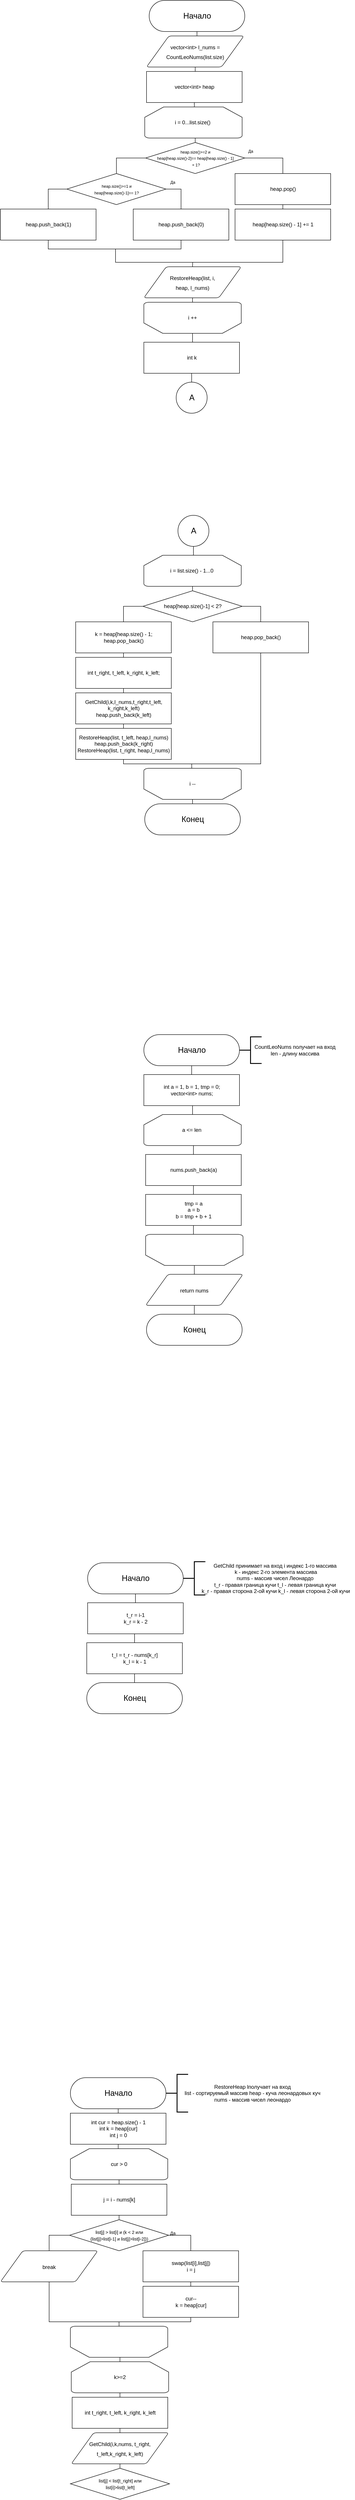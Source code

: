 <mxfile version="20.4.0" type="device"><diagram id="oYBtpHbrL1y1ZcDjKjEJ" name="Страница 1"><mxGraphModel dx="710" dy="563" grid="1" gridSize="10" guides="1" tooltips="1" connect="1" arrows="1" fold="1" page="1" pageScale="1" pageWidth="827" pageHeight="1169" math="0" shadow="0"><root><mxCell id="0"/><mxCell id="1" parent="0"/><mxCell id="QOYKu0kI8YUC4f3JnNNS-1" value="&lt;font style=&quot;font-size: 18px;&quot;&gt;Начало&lt;/font&gt;" style="html=1;dashed=0;whitespace=wrap;shape=mxgraph.dfd.start" vertex="1" parent="1"><mxGeometry x="356" y="30" width="216" height="70" as="geometry"/></mxCell><mxCell id="QOYKu0kI8YUC4f3JnNNS-5" style="edgeStyle=orthogonalEdgeStyle;rounded=0;orthogonalLoop=1;jettySize=auto;html=1;exitX=0.5;exitY=0;exitDx=0;exitDy=0;entryX=0.5;entryY=0.5;entryDx=0;entryDy=35;entryPerimeter=0;fontSize=12;endArrow=none;endFill=0;" edge="1" parent="1" source="QOYKu0kI8YUC4f3JnNNS-4" target="QOYKu0kI8YUC4f3JnNNS-1"><mxGeometry relative="1" as="geometry"/></mxCell><mxCell id="QOYKu0kI8YUC4f3JnNNS-4" value="&lt;font style=&quot;font-size: 12px;&quot;&gt;vector&amp;lt;int&amp;gt; l_nums = CountLeoNums(list.size)&lt;/font&gt;" style="shape=parallelogram;html=1;strokeWidth=1;perimeter=parallelogramPerimeter;whiteSpace=wrap;rounded=1;arcSize=12;size=0.23;fontSize=18;" vertex="1" parent="1"><mxGeometry x="350" y="110" width="220" height="70" as="geometry"/></mxCell><mxCell id="QOYKu0kI8YUC4f3JnNNS-8" style="edgeStyle=orthogonalEdgeStyle;rounded=0;orthogonalLoop=1;jettySize=auto;html=1;exitX=0.5;exitY=0;exitDx=0;exitDy=0;entryX=0.5;entryY=1;entryDx=0;entryDy=0;fontSize=12;endArrow=none;endFill=0;" edge="1" parent="1" source="QOYKu0kI8YUC4f3JnNNS-6" target="QOYKu0kI8YUC4f3JnNNS-4"><mxGeometry relative="1" as="geometry"/></mxCell><mxCell id="QOYKu0kI8YUC4f3JnNNS-6" value="vector&amp;lt;int&amp;gt; heap" style="html=1;dashed=0;whitespace=wrap;strokeWidth=1;fontSize=12;" vertex="1" parent="1"><mxGeometry x="350" y="190" width="216" height="70" as="geometry"/></mxCell><mxCell id="QOYKu0kI8YUC4f3JnNNS-9" style="edgeStyle=orthogonalEdgeStyle;rounded=0;orthogonalLoop=1;jettySize=auto;html=1;exitX=0.5;exitY=0;exitDx=0;exitDy=0;exitPerimeter=0;entryX=0.5;entryY=1;entryDx=0;entryDy=0;fontSize=12;endArrow=none;endFill=0;" edge="1" parent="1" source="QOYKu0kI8YUC4f3JnNNS-7" target="QOYKu0kI8YUC4f3JnNNS-6"><mxGeometry relative="1" as="geometry"/></mxCell><mxCell id="QOYKu0kI8YUC4f3JnNNS-21" style="edgeStyle=orthogonalEdgeStyle;rounded=0;orthogonalLoop=1;jettySize=auto;html=1;exitX=0.5;exitY=1;exitDx=0;exitDy=0;exitPerimeter=0;entryX=0.5;entryY=0;entryDx=0;entryDy=0;fontSize=9;endArrow=none;endFill=0;" edge="1" parent="1" source="QOYKu0kI8YUC4f3JnNNS-7" target="QOYKu0kI8YUC4f3JnNNS-11"><mxGeometry relative="1" as="geometry"/></mxCell><mxCell id="QOYKu0kI8YUC4f3JnNNS-7" value="i = 0...list.size()&amp;nbsp;" style="strokeWidth=1;html=1;shape=mxgraph.flowchart.loop_limit;whiteSpace=wrap;fontSize=12;" vertex="1" parent="1"><mxGeometry x="346" y="270" width="220" height="70" as="geometry"/></mxCell><mxCell id="QOYKu0kI8YUC4f3JnNNS-31" style="edgeStyle=orthogonalEdgeStyle;rounded=0;orthogonalLoop=1;jettySize=auto;html=1;exitX=0.5;exitY=1;exitDx=0;exitDy=0;exitPerimeter=0;entryX=0.5;entryY=1;entryDx=0;entryDy=0;fontSize=9;endArrow=none;endFill=0;" edge="1" parent="1" source="QOYKu0kI8YUC4f3JnNNS-10" target="QOYKu0kI8YUC4f3JnNNS-29"><mxGeometry relative="1" as="geometry"/></mxCell><mxCell id="QOYKu0kI8YUC4f3JnNNS-10" value="i ++" style="strokeWidth=1;html=1;shape=mxgraph.flowchart.loop_limit;whiteSpace=wrap;fontSize=12;direction=west;" vertex="1" parent="1"><mxGeometry x="344" y="710" width="220" height="70" as="geometry"/></mxCell><mxCell id="QOYKu0kI8YUC4f3JnNNS-16" style="edgeStyle=orthogonalEdgeStyle;rounded=0;orthogonalLoop=1;jettySize=auto;html=1;exitX=1;exitY=0.5;exitDx=0;exitDy=0;entryX=0.5;entryY=0;entryDx=0;entryDy=0;fontSize=9;endArrow=none;endFill=0;" edge="1" parent="1" source="QOYKu0kI8YUC4f3JnNNS-11" target="QOYKu0kI8YUC4f3JnNNS-12"><mxGeometry relative="1" as="geometry"/></mxCell><mxCell id="QOYKu0kI8YUC4f3JnNNS-17" style="edgeStyle=orthogonalEdgeStyle;rounded=0;orthogonalLoop=1;jettySize=auto;html=1;exitX=0;exitY=0.5;exitDx=0;exitDy=0;entryX=0.5;entryY=0;entryDx=0;entryDy=0;fontSize=9;endArrow=none;endFill=0;" edge="1" parent="1" source="QOYKu0kI8YUC4f3JnNNS-11" target="QOYKu0kI8YUC4f3JnNNS-15"><mxGeometry relative="1" as="geometry"/></mxCell><mxCell id="QOYKu0kI8YUC4f3JnNNS-11" value="&lt;font style=&quot;font-size: 9px;&quot;&gt;heap.size()&amp;gt;=2 и &lt;br&gt;heap[heap.size()-2]== heap[heap.size() - 1]&lt;br&gt;&amp;nbsp;+ 1?&lt;/font&gt;" style="shape=rhombus;html=1;dashed=0;whitespace=wrap;perimeter=rhombusPerimeter;strokeWidth=1;fontSize=12;" vertex="1" parent="1"><mxGeometry x="348" y="350" width="224" height="70" as="geometry"/></mxCell><mxCell id="QOYKu0kI8YUC4f3JnNNS-12" value="heap.pop()" style="html=1;dashed=0;whitespace=wrap;strokeWidth=1;fontSize=12;" vertex="1" parent="1"><mxGeometry x="550" y="420" width="216" height="70" as="geometry"/></mxCell><mxCell id="QOYKu0kI8YUC4f3JnNNS-25" style="edgeStyle=orthogonalEdgeStyle;rounded=0;orthogonalLoop=1;jettySize=auto;html=1;exitX=0.5;exitY=0;exitDx=0;exitDy=0;entryX=0.5;entryY=1;entryDx=0;entryDy=0;fontSize=9;endArrow=none;endFill=0;" edge="1" parent="1" source="QOYKu0kI8YUC4f3JnNNS-13" target="QOYKu0kI8YUC4f3JnNNS-12"><mxGeometry relative="1" as="geometry"/></mxCell><mxCell id="QOYKu0kI8YUC4f3JnNNS-26" style="edgeStyle=orthogonalEdgeStyle;rounded=0;orthogonalLoop=1;jettySize=auto;html=1;exitX=0.5;exitY=1;exitDx=0;exitDy=0;fontSize=9;endArrow=none;endFill=0;" edge="1" parent="1" source="QOYKu0kI8YUC4f3JnNNS-13"><mxGeometry relative="1" as="geometry"><mxPoint x="280" y="590" as="targetPoint"/><Array as="points"><mxPoint x="658" y="620"/><mxPoint x="280" y="620"/></Array></mxGeometry></mxCell><mxCell id="QOYKu0kI8YUC4f3JnNNS-13" value="heap[heap.size() - 1] += 1" style="html=1;dashed=0;whitespace=wrap;strokeWidth=1;fontSize=12;" vertex="1" parent="1"><mxGeometry x="550" y="500" width="216" height="70" as="geometry"/></mxCell><mxCell id="QOYKu0kI8YUC4f3JnNNS-14" value="heap.push_back(0)" style="html=1;dashed=0;whitespace=wrap;strokeWidth=1;fontSize=12;" vertex="1" parent="1"><mxGeometry x="320" y="500" width="216" height="70" as="geometry"/></mxCell><mxCell id="QOYKu0kI8YUC4f3JnNNS-18" style="edgeStyle=orthogonalEdgeStyle;rounded=0;orthogonalLoop=1;jettySize=auto;html=1;exitX=1;exitY=0.5;exitDx=0;exitDy=0;entryX=0.5;entryY=0;entryDx=0;entryDy=0;fontSize=9;endArrow=none;endFill=0;" edge="1" parent="1" source="QOYKu0kI8YUC4f3JnNNS-15" target="QOYKu0kI8YUC4f3JnNNS-14"><mxGeometry relative="1" as="geometry"/></mxCell><mxCell id="QOYKu0kI8YUC4f3JnNNS-20" style="edgeStyle=orthogonalEdgeStyle;rounded=0;orthogonalLoop=1;jettySize=auto;html=1;exitX=0;exitY=0.5;exitDx=0;exitDy=0;entryX=0.5;entryY=0;entryDx=0;entryDy=0;fontSize=9;endArrow=none;endFill=0;" edge="1" parent="1" source="QOYKu0kI8YUC4f3JnNNS-15" target="QOYKu0kI8YUC4f3JnNNS-19"><mxGeometry relative="1" as="geometry"/></mxCell><mxCell id="QOYKu0kI8YUC4f3JnNNS-15" value="&lt;font style=&quot;font-size: 9px;&quot;&gt;heap.size()&amp;gt;=1 и &lt;br&gt;heap[heap.size()-1]== 1?&lt;/font&gt;" style="shape=rhombus;html=1;dashed=0;whitespace=wrap;perimeter=rhombusPerimeter;strokeWidth=1;fontSize=12;" vertex="1" parent="1"><mxGeometry x="170" y="420" width="224" height="70" as="geometry"/></mxCell><mxCell id="QOYKu0kI8YUC4f3JnNNS-24" style="edgeStyle=orthogonalEdgeStyle;rounded=0;orthogonalLoop=1;jettySize=auto;html=1;exitX=0.5;exitY=1;exitDx=0;exitDy=0;entryX=0.5;entryY=1;entryDx=0;entryDy=0;fontSize=9;endArrow=none;endFill=0;" edge="1" parent="1" source="QOYKu0kI8YUC4f3JnNNS-19" target="QOYKu0kI8YUC4f3JnNNS-14"><mxGeometry relative="1" as="geometry"/></mxCell><mxCell id="QOYKu0kI8YUC4f3JnNNS-19" value="heap.push_back(1)" style="html=1;dashed=0;whitespace=wrap;strokeWidth=1;fontSize=12;" vertex="1" parent="1"><mxGeometry x="20" y="500" width="216" height="70" as="geometry"/></mxCell><mxCell id="QOYKu0kI8YUC4f3JnNNS-22" value="Да" style="text;html=1;align=center;verticalAlign=middle;resizable=0;points=[];autosize=1;strokeColor=none;fillColor=none;fontSize=9;" vertex="1" parent="1"><mxGeometry x="570" y="360" width="30" height="20" as="geometry"/></mxCell><mxCell id="QOYKu0kI8YUC4f3JnNNS-23" value="Да" style="text;html=1;align=center;verticalAlign=middle;resizable=0;points=[];autosize=1;strokeColor=none;fillColor=none;fontSize=9;" vertex="1" parent="1"><mxGeometry x="394" y="430" width="30" height="20" as="geometry"/></mxCell><mxCell id="QOYKu0kI8YUC4f3JnNNS-30" style="edgeStyle=orthogonalEdgeStyle;rounded=0;orthogonalLoop=1;jettySize=auto;html=1;exitX=0.5;exitY=0;exitDx=0;exitDy=0;fontSize=9;endArrow=none;endFill=0;" edge="1" parent="1" source="QOYKu0kI8YUC4f3JnNNS-29"><mxGeometry relative="1" as="geometry"><mxPoint x="454.333" y="620" as="targetPoint"/></mxGeometry></mxCell><mxCell id="QOYKu0kI8YUC4f3JnNNS-29" value="&lt;span style=&quot;font-size: 12px;&quot;&gt;RestoreHeap(list, i, &lt;br&gt;heap, l_nums)&lt;/span&gt;" style="shape=parallelogram;html=1;strokeWidth=1;perimeter=parallelogramPerimeter;whiteSpace=wrap;rounded=1;arcSize=12;size=0.23;fontSize=18;" vertex="1" parent="1"><mxGeometry x="344" y="630" width="220" height="70" as="geometry"/></mxCell><mxCell id="QOYKu0kI8YUC4f3JnNNS-33" style="edgeStyle=orthogonalEdgeStyle;rounded=0;orthogonalLoop=1;jettySize=auto;html=1;exitX=0.5;exitY=0;exitDx=0;exitDy=0;entryX=0.5;entryY=0;entryDx=0;entryDy=0;entryPerimeter=0;fontSize=9;endArrow=none;endFill=0;" edge="1" parent="1" source="QOYKu0kI8YUC4f3JnNNS-32" target="QOYKu0kI8YUC4f3JnNNS-10"><mxGeometry relative="1" as="geometry"/></mxCell><mxCell id="QOYKu0kI8YUC4f3JnNNS-32" value="int k" style="html=1;dashed=0;whitespace=wrap;strokeWidth=1;fontSize=12;" vertex="1" parent="1"><mxGeometry x="344" y="800" width="216" height="70" as="geometry"/></mxCell><mxCell id="QOYKu0kI8YUC4f3JnNNS-35" style="edgeStyle=orthogonalEdgeStyle;rounded=0;orthogonalLoop=1;jettySize=auto;html=1;exitX=0.5;exitY=0;exitDx=0;exitDy=0;entryX=0.5;entryY=1;entryDx=0;entryDy=0;fontSize=18;endArrow=none;endFill=0;" edge="1" parent="1" source="QOYKu0kI8YUC4f3JnNNS-34" target="QOYKu0kI8YUC4f3JnNNS-32"><mxGeometry relative="1" as="geometry"/></mxCell><mxCell id="QOYKu0kI8YUC4f3JnNNS-34" value="&lt;font style=&quot;font-size: 18px;&quot;&gt;A&lt;/font&gt;" style="shape=ellipse;html=1;dashed=0;whitespace=wrap;aspect=fixed;perimeter=ellipsePerimeter;strokeWidth=1;fontSize=9;" vertex="1" parent="1"><mxGeometry x="417" y="890" width="70" height="70" as="geometry"/></mxCell><mxCell id="QOYKu0kI8YUC4f3JnNNS-36" value="&lt;font style=&quot;font-size: 18px;&quot;&gt;A&lt;/font&gt;" style="shape=ellipse;html=1;dashed=0;whitespace=wrap;aspect=fixed;perimeter=ellipsePerimeter;strokeWidth=1;fontSize=9;" vertex="1" parent="1"><mxGeometry x="421" y="1190" width="70" height="70" as="geometry"/></mxCell><mxCell id="QOYKu0kI8YUC4f3JnNNS-40" style="edgeStyle=orthogonalEdgeStyle;rounded=0;orthogonalLoop=1;jettySize=auto;html=1;exitX=0.5;exitY=0;exitDx=0;exitDy=0;exitPerimeter=0;entryX=0.5;entryY=1;entryDx=0;entryDy=0;fontSize=12;endArrow=none;endFill=0;" edge="1" parent="1" source="QOYKu0kI8YUC4f3JnNNS-37" target="QOYKu0kI8YUC4f3JnNNS-36"><mxGeometry relative="1" as="geometry"/></mxCell><mxCell id="QOYKu0kI8YUC4f3JnNNS-37" value="i = list.size() - 1...0&amp;nbsp;" style="strokeWidth=1;html=1;shape=mxgraph.flowchart.loop_limit;whiteSpace=wrap;fontSize=12;" vertex="1" parent="1"><mxGeometry x="344" y="1280" width="220" height="70" as="geometry"/></mxCell><mxCell id="QOYKu0kI8YUC4f3JnNNS-53" style="edgeStyle=orthogonalEdgeStyle;rounded=0;orthogonalLoop=1;jettySize=auto;html=1;exitX=0.5;exitY=1;exitDx=0;exitDy=0;exitPerimeter=0;fontSize=12;endArrow=none;endFill=0;" edge="1" parent="1" source="QOYKu0kI8YUC4f3JnNNS-38"><mxGeometry relative="1" as="geometry"><mxPoint x="452.2" y="1750" as="targetPoint"/></mxGeometry></mxCell><mxCell id="QOYKu0kI8YUC4f3JnNNS-38" value="i --" style="strokeWidth=1;html=1;shape=mxgraph.flowchart.loop_limit;whiteSpace=wrap;fontSize=12;direction=west;" vertex="1" parent="1"><mxGeometry x="344" y="1760" width="220" height="70" as="geometry"/></mxCell><mxCell id="QOYKu0kI8YUC4f3JnNNS-41" style="edgeStyle=orthogonalEdgeStyle;rounded=0;orthogonalLoop=1;jettySize=auto;html=1;exitX=0.5;exitY=0;exitDx=0;exitDy=0;entryX=0.5;entryY=1;entryDx=0;entryDy=0;entryPerimeter=0;fontSize=12;endArrow=none;endFill=0;" edge="1" parent="1" source="QOYKu0kI8YUC4f3JnNNS-39" target="QOYKu0kI8YUC4f3JnNNS-37"><mxGeometry relative="1" as="geometry"/></mxCell><mxCell id="QOYKu0kI8YUC4f3JnNNS-43" style="edgeStyle=orthogonalEdgeStyle;rounded=0;orthogonalLoop=1;jettySize=auto;html=1;exitX=1;exitY=0.5;exitDx=0;exitDy=0;entryX=0.5;entryY=0;entryDx=0;entryDy=0;fontSize=12;endArrow=none;endFill=0;" edge="1" parent="1" source="QOYKu0kI8YUC4f3JnNNS-39" target="QOYKu0kI8YUC4f3JnNNS-42"><mxGeometry relative="1" as="geometry"/></mxCell><mxCell id="QOYKu0kI8YUC4f3JnNNS-48" style="edgeStyle=orthogonalEdgeStyle;rounded=0;orthogonalLoop=1;jettySize=auto;html=1;exitX=0;exitY=0.5;exitDx=0;exitDy=0;entryX=0.5;entryY=0;entryDx=0;entryDy=0;fontSize=12;endArrow=none;endFill=0;" edge="1" parent="1" source="QOYKu0kI8YUC4f3JnNNS-39" target="QOYKu0kI8YUC4f3JnNNS-44"><mxGeometry relative="1" as="geometry"/></mxCell><mxCell id="QOYKu0kI8YUC4f3JnNNS-39" value="&lt;font style=&quot;font-size: 12px;&quot;&gt;heap[heap.size()-1] &amp;lt; 2?&lt;/font&gt;" style="shape=rhombus;html=1;dashed=0;whitespace=wrap;perimeter=rhombusPerimeter;strokeWidth=1;fontSize=12;" vertex="1" parent="1"><mxGeometry x="342" y="1360" width="224" height="70" as="geometry"/></mxCell><mxCell id="QOYKu0kI8YUC4f3JnNNS-52" style="edgeStyle=orthogonalEdgeStyle;rounded=0;orthogonalLoop=1;jettySize=auto;html=1;exitX=0.5;exitY=1;exitDx=0;exitDy=0;entryX=0.5;entryY=1;entryDx=0;entryDy=0;fontSize=12;endArrow=none;endFill=0;" edge="1" parent="1" source="QOYKu0kI8YUC4f3JnNNS-42" target="QOYKu0kI8YUC4f3JnNNS-47"><mxGeometry relative="1" as="geometry"><Array as="points"><mxPoint x="608" y="1750"/><mxPoint x="298" y="1750"/></Array></mxGeometry></mxCell><mxCell id="QOYKu0kI8YUC4f3JnNNS-42" value="heap.pop_back()" style="html=1;dashed=0;whitespace=wrap;strokeWidth=1;fontSize=12;" vertex="1" parent="1"><mxGeometry x="500" y="1430" width="216" height="70" as="geometry"/></mxCell><mxCell id="QOYKu0kI8YUC4f3JnNNS-49" style="edgeStyle=orthogonalEdgeStyle;rounded=0;orthogonalLoop=1;jettySize=auto;html=1;exitX=0.5;exitY=1;exitDx=0;exitDy=0;entryX=0.5;entryY=0;entryDx=0;entryDy=0;fontSize=12;endArrow=none;endFill=0;" edge="1" parent="1" source="QOYKu0kI8YUC4f3JnNNS-44" target="QOYKu0kI8YUC4f3JnNNS-45"><mxGeometry relative="1" as="geometry"/></mxCell><mxCell id="QOYKu0kI8YUC4f3JnNNS-44" value="k = heap[heap.size() - 1;&lt;br&gt;heap.pop_back()" style="html=1;dashed=0;whitespace=wrap;strokeWidth=1;fontSize=12;" vertex="1" parent="1"><mxGeometry x="190" y="1430" width="216" height="70" as="geometry"/></mxCell><mxCell id="QOYKu0kI8YUC4f3JnNNS-50" style="edgeStyle=orthogonalEdgeStyle;rounded=0;orthogonalLoop=1;jettySize=auto;html=1;exitX=0.5;exitY=1;exitDx=0;exitDy=0;entryX=0.5;entryY=0;entryDx=0;entryDy=0;fontSize=12;endArrow=none;endFill=0;" edge="1" parent="1" source="QOYKu0kI8YUC4f3JnNNS-45" target="QOYKu0kI8YUC4f3JnNNS-46"><mxGeometry relative="1" as="geometry"/></mxCell><mxCell id="QOYKu0kI8YUC4f3JnNNS-45" value="int t_right, t_left, k_right, k_left;" style="html=1;dashed=0;whitespace=wrap;strokeWidth=1;fontSize=12;" vertex="1" parent="1"><mxGeometry x="190" y="1510" width="216" height="70" as="geometry"/></mxCell><mxCell id="QOYKu0kI8YUC4f3JnNNS-51" style="edgeStyle=orthogonalEdgeStyle;rounded=0;orthogonalLoop=1;jettySize=auto;html=1;exitX=0.5;exitY=1;exitDx=0;exitDy=0;entryX=0.5;entryY=0;entryDx=0;entryDy=0;fontSize=12;endArrow=none;endFill=0;" edge="1" parent="1" source="QOYKu0kI8YUC4f3JnNNS-46" target="QOYKu0kI8YUC4f3JnNNS-47"><mxGeometry relative="1" as="geometry"/></mxCell><mxCell id="QOYKu0kI8YUC4f3JnNNS-46" value="GetChild(i,k,l_nums,t_right,t_left,&lt;br&gt;k_right,k_left)&lt;br&gt;heap.push_back(k_left)" style="html=1;dashed=0;whitespace=wrap;strokeWidth=1;fontSize=12;" vertex="1" parent="1"><mxGeometry x="190" y="1590" width="216" height="70" as="geometry"/></mxCell><mxCell id="QOYKu0kI8YUC4f3JnNNS-47" value="RestoreHeap(list, t_left, heap,l_nums)&lt;br&gt;heap.push_back(k_right)&lt;br&gt;RestoreHeap(list, t_right, heap,l_nums)" style="html=1;dashed=0;whitespace=wrap;strokeWidth=1;fontSize=12;" vertex="1" parent="1"><mxGeometry x="190" y="1670" width="216" height="70" as="geometry"/></mxCell><mxCell id="QOYKu0kI8YUC4f3JnNNS-55" style="edgeStyle=orthogonalEdgeStyle;rounded=0;orthogonalLoop=1;jettySize=auto;html=1;exitX=0.5;exitY=0.5;exitDx=0;exitDy=-35;exitPerimeter=0;entryX=0.5;entryY=0;entryDx=0;entryDy=0;entryPerimeter=0;fontSize=12;endArrow=none;endFill=0;" edge="1" parent="1" source="QOYKu0kI8YUC4f3JnNNS-54" target="QOYKu0kI8YUC4f3JnNNS-38"><mxGeometry relative="1" as="geometry"/></mxCell><mxCell id="QOYKu0kI8YUC4f3JnNNS-54" value="&lt;span style=&quot;font-size: 18px;&quot;&gt;Конец&lt;/span&gt;" style="html=1;dashed=0;whitespace=wrap;shape=mxgraph.dfd.start" vertex="1" parent="1"><mxGeometry x="346" y="1840" width="216" height="70" as="geometry"/></mxCell><mxCell id="QOYKu0kI8YUC4f3JnNNS-56" value="&lt;span style=&quot;font-size: 18px;&quot;&gt;Начало&lt;/span&gt;" style="html=1;dashed=0;whitespace=wrap;shape=mxgraph.dfd.start" vertex="1" parent="1"><mxGeometry x="344" y="2360" width="216" height="70" as="geometry"/></mxCell><mxCell id="QOYKu0kI8YUC4f3JnNNS-62" style="edgeStyle=orthogonalEdgeStyle;rounded=0;orthogonalLoop=1;jettySize=auto;html=1;exitX=0.5;exitY=0;exitDx=0;exitDy=0;entryX=0.5;entryY=0.5;entryDx=0;entryDy=35;entryPerimeter=0;fontSize=12;endArrow=none;endFill=0;" edge="1" parent="1" source="QOYKu0kI8YUC4f3JnNNS-57" target="QOYKu0kI8YUC4f3JnNNS-56"><mxGeometry relative="1" as="geometry"/></mxCell><mxCell id="QOYKu0kI8YUC4f3JnNNS-63" style="edgeStyle=orthogonalEdgeStyle;rounded=0;orthogonalLoop=1;jettySize=auto;html=1;exitX=0.5;exitY=1;exitDx=0;exitDy=0;entryX=0.5;entryY=0;entryDx=0;entryDy=0;entryPerimeter=0;fontSize=12;endArrow=none;endFill=0;" edge="1" parent="1" source="QOYKu0kI8YUC4f3JnNNS-57" target="QOYKu0kI8YUC4f3JnNNS-58"><mxGeometry relative="1" as="geometry"/></mxCell><mxCell id="QOYKu0kI8YUC4f3JnNNS-57" value="int a = 1, b = 1, tmp = 0;&lt;br&gt;vector&amp;lt;int&amp;gt; nums;" style="html=1;dashed=0;whitespace=wrap;strokeWidth=1;fontSize=12;" vertex="1" parent="1"><mxGeometry x="344" y="2450" width="216" height="70" as="geometry"/></mxCell><mxCell id="QOYKu0kI8YUC4f3JnNNS-64" style="edgeStyle=orthogonalEdgeStyle;rounded=0;orthogonalLoop=1;jettySize=auto;html=1;exitX=0.5;exitY=1;exitDx=0;exitDy=0;exitPerimeter=0;entryX=0.5;entryY=0;entryDx=0;entryDy=0;fontSize=12;endArrow=none;endFill=0;" edge="1" parent="1" source="QOYKu0kI8YUC4f3JnNNS-58" target="QOYKu0kI8YUC4f3JnNNS-60"><mxGeometry relative="1" as="geometry"/></mxCell><mxCell id="QOYKu0kI8YUC4f3JnNNS-58" value="a &amp;lt;= len&amp;nbsp;" style="strokeWidth=1;html=1;shape=mxgraph.flowchart.loop_limit;whiteSpace=wrap;fontSize=12;" vertex="1" parent="1"><mxGeometry x="344" y="2540" width="220" height="70" as="geometry"/></mxCell><mxCell id="QOYKu0kI8YUC4f3JnNNS-66" style="edgeStyle=orthogonalEdgeStyle;rounded=0;orthogonalLoop=1;jettySize=auto;html=1;exitX=0.5;exitY=1;exitDx=0;exitDy=0;exitPerimeter=0;entryX=0.5;entryY=1;entryDx=0;entryDy=0;fontSize=12;endArrow=none;endFill=0;" edge="1" parent="1" source="QOYKu0kI8YUC4f3JnNNS-59" target="QOYKu0kI8YUC4f3JnNNS-61"><mxGeometry relative="1" as="geometry"/></mxCell><mxCell id="QOYKu0kI8YUC4f3JnNNS-59" value="" style="strokeWidth=1;html=1;shape=mxgraph.flowchart.loop_limit;whiteSpace=wrap;fontSize=12;direction=west;" vertex="1" parent="1"><mxGeometry x="348" y="2810" width="220" height="70" as="geometry"/></mxCell><mxCell id="QOYKu0kI8YUC4f3JnNNS-65" style="edgeStyle=orthogonalEdgeStyle;rounded=0;orthogonalLoop=1;jettySize=auto;html=1;exitX=0.5;exitY=1;exitDx=0;exitDy=0;entryX=0.5;entryY=0;entryDx=0;entryDy=0;fontSize=12;endArrow=none;endFill=0;" edge="1" parent="1" source="QOYKu0kI8YUC4f3JnNNS-60" target="QOYKu0kI8YUC4f3JnNNS-61"><mxGeometry relative="1" as="geometry"/></mxCell><mxCell id="QOYKu0kI8YUC4f3JnNNS-60" value="nums.push_back(a)&lt;br&gt;" style="html=1;dashed=0;whitespace=wrap;strokeWidth=1;fontSize=12;" vertex="1" parent="1"><mxGeometry x="348" y="2630" width="216" height="70" as="geometry"/></mxCell><mxCell id="QOYKu0kI8YUC4f3JnNNS-61" value="tmp = a&lt;br&gt;a = b&lt;br&gt;b = tmp + b + 1" style="html=1;dashed=0;whitespace=wrap;strokeWidth=1;fontSize=12;" vertex="1" parent="1"><mxGeometry x="348" y="2720" width="216" height="70" as="geometry"/></mxCell><mxCell id="QOYKu0kI8YUC4f3JnNNS-69" style="edgeStyle=orthogonalEdgeStyle;rounded=0;orthogonalLoop=1;jettySize=auto;html=1;exitX=0.5;exitY=0;exitDx=0;exitDy=0;entryX=0.5;entryY=0;entryDx=0;entryDy=0;entryPerimeter=0;fontSize=12;endArrow=none;endFill=0;" edge="1" parent="1" source="QOYKu0kI8YUC4f3JnNNS-67" target="QOYKu0kI8YUC4f3JnNNS-59"><mxGeometry relative="1" as="geometry"/></mxCell><mxCell id="QOYKu0kI8YUC4f3JnNNS-70" style="edgeStyle=orthogonalEdgeStyle;rounded=0;orthogonalLoop=1;jettySize=auto;html=1;exitX=0.5;exitY=1;exitDx=0;exitDy=0;entryX=0.5;entryY=0.5;entryDx=0;entryDy=-35;entryPerimeter=0;fontSize=12;endArrow=none;endFill=0;" edge="1" parent="1" source="QOYKu0kI8YUC4f3JnNNS-67" target="QOYKu0kI8YUC4f3JnNNS-68"><mxGeometry relative="1" as="geometry"/></mxCell><mxCell id="QOYKu0kI8YUC4f3JnNNS-67" value="&lt;span style=&quot;font-size: 12px;&quot;&gt;return nums&lt;/span&gt;" style="shape=parallelogram;html=1;strokeWidth=1;perimeter=parallelogramPerimeter;whiteSpace=wrap;rounded=1;arcSize=12;size=0.23;fontSize=18;" vertex="1" parent="1"><mxGeometry x="348" y="2900" width="220" height="70" as="geometry"/></mxCell><mxCell id="QOYKu0kI8YUC4f3JnNNS-68" value="&lt;span style=&quot;font-size: 18px;&quot;&gt;Конец&lt;/span&gt;" style="html=1;dashed=0;whitespace=wrap;shape=mxgraph.dfd.start" vertex="1" parent="1"><mxGeometry x="350" y="2990" width="216" height="70" as="geometry"/></mxCell><mxCell id="QOYKu0kI8YUC4f3JnNNS-79" style="edgeStyle=orthogonalEdgeStyle;rounded=0;orthogonalLoop=1;jettySize=auto;html=1;exitX=0.5;exitY=0.5;exitDx=0;exitDy=35;exitPerimeter=0;entryX=0.5;entryY=0;entryDx=0;entryDy=0;fontSize=12;endArrow=none;endFill=0;" edge="1" parent="1" source="QOYKu0kI8YUC4f3JnNNS-71" target="QOYKu0kI8YUC4f3JnNNS-72"><mxGeometry relative="1" as="geometry"/></mxCell><mxCell id="QOYKu0kI8YUC4f3JnNNS-71" value="&lt;span style=&quot;font-size: 18px;&quot;&gt;Начало&lt;/span&gt;" style="html=1;dashed=0;whitespace=wrap;shape=mxgraph.dfd.start" vertex="1" parent="1"><mxGeometry x="217" y="3550" width="216" height="70" as="geometry"/></mxCell><mxCell id="QOYKu0kI8YUC4f3JnNNS-80" style="edgeStyle=orthogonalEdgeStyle;rounded=0;orthogonalLoop=1;jettySize=auto;html=1;exitX=0.5;exitY=1;exitDx=0;exitDy=0;entryX=0.5;entryY=0;entryDx=0;entryDy=0;fontSize=12;endArrow=none;endFill=0;" edge="1" parent="1" source="QOYKu0kI8YUC4f3JnNNS-72" target="QOYKu0kI8YUC4f3JnNNS-73"><mxGeometry relative="1" as="geometry"/></mxCell><mxCell id="QOYKu0kI8YUC4f3JnNNS-72" value="t_r = i-1&lt;br&gt;k_r = k - 2" style="html=1;dashed=0;whitespace=wrap;strokeWidth=1;fontSize=12;" vertex="1" parent="1"><mxGeometry x="217" y="3640" width="216" height="70" as="geometry"/></mxCell><mxCell id="QOYKu0kI8YUC4f3JnNNS-81" style="edgeStyle=orthogonalEdgeStyle;rounded=0;orthogonalLoop=1;jettySize=auto;html=1;exitX=0.5;exitY=1;exitDx=0;exitDy=0;entryX=0.5;entryY=0.5;entryDx=0;entryDy=-35;entryPerimeter=0;fontSize=12;endArrow=none;endFill=0;" edge="1" parent="1" source="QOYKu0kI8YUC4f3JnNNS-73" target="QOYKu0kI8YUC4f3JnNNS-74"><mxGeometry relative="1" as="geometry"/></mxCell><mxCell id="QOYKu0kI8YUC4f3JnNNS-73" value="t_l = t_r - nums[k_r]&lt;br&gt;k_l = k - 1" style="html=1;dashed=0;whitespace=wrap;strokeWidth=1;fontSize=12;" vertex="1" parent="1"><mxGeometry x="215" y="3730" width="216" height="70" as="geometry"/></mxCell><mxCell id="QOYKu0kI8YUC4f3JnNNS-74" value="&lt;span style=&quot;font-size: 18px;&quot;&gt;Конец&lt;/span&gt;" style="html=1;dashed=0;whitespace=wrap;shape=mxgraph.dfd.start" vertex="1" parent="1"><mxGeometry x="215" y="3820" width="216" height="70" as="geometry"/></mxCell><mxCell id="QOYKu0kI8YUC4f3JnNNS-75" value="" style="strokeWidth=2;html=1;shape=mxgraph.flowchart.annotation_2;align=left;labelPosition=right;pointerEvents=1;fontSize=12;" vertex="1" parent="1"><mxGeometry x="560" y="2365" width="50" height="60" as="geometry"/></mxCell><mxCell id="QOYKu0kI8YUC4f3JnNNS-76" value="CountLeoNums получает на вход&lt;br&gt;len - длину массива" style="text;html=1;align=center;verticalAlign=middle;resizable=0;points=[];autosize=1;strokeColor=none;fillColor=none;fontSize=12;" vertex="1" parent="1"><mxGeometry x="580" y="2375" width="210" height="40" as="geometry"/></mxCell><mxCell id="QOYKu0kI8YUC4f3JnNNS-77" value="" style="strokeWidth=2;html=1;shape=mxgraph.flowchart.annotation_2;align=left;labelPosition=right;pointerEvents=1;fontSize=12;" vertex="1" parent="1"><mxGeometry x="433" y="3547.5" width="50" height="75" as="geometry"/></mxCell><mxCell id="QOYKu0kI8YUC4f3JnNNS-78" value="GetChild принимает на вход i индекс 1-го массива&lt;br&gt;&amp;nbsp;k - индекс 2-го элемента&amp;nbsp;массива &lt;br&gt;nums - массив чисел Леонардо&lt;br&gt;t_r - правая граница кучи t_l - левая граница кучи&lt;br&gt;&amp;nbsp;k_r - правая сторона 2-ой кучи k_l - левая сторона 2-ой кучи" style="text;html=1;align=center;verticalAlign=middle;resizable=0;points=[];autosize=1;strokeColor=none;fillColor=none;fontSize=12;" vertex="1" parent="1"><mxGeometry x="460" y="3540" width="360" height="90" as="geometry"/></mxCell><mxCell id="QOYKu0kI8YUC4f3JnNNS-94" style="edgeStyle=orthogonalEdgeStyle;rounded=0;orthogonalLoop=1;jettySize=auto;html=1;exitX=0.5;exitY=0.5;exitDx=0;exitDy=35;exitPerimeter=0;entryX=0.5;entryY=0;entryDx=0;entryDy=0;fontSize=10;endArrow=none;endFill=0;" edge="1" parent="1" source="QOYKu0kI8YUC4f3JnNNS-82" target="QOYKu0kI8YUC4f3JnNNS-85"><mxGeometry relative="1" as="geometry"/></mxCell><mxCell id="QOYKu0kI8YUC4f3JnNNS-82" value="&lt;span style=&quot;font-size: 18px;&quot;&gt;Начало&lt;/span&gt;" style="html=1;dashed=0;whitespace=wrap;shape=mxgraph.dfd.start" vertex="1" parent="1"><mxGeometry x="178" y="4710" width="216" height="70" as="geometry"/></mxCell><mxCell id="QOYKu0kI8YUC4f3JnNNS-83" value="" style="strokeWidth=2;html=1;shape=mxgraph.flowchart.annotation_2;align=left;labelPosition=right;pointerEvents=1;fontSize=12;" vertex="1" parent="1"><mxGeometry x="394" y="4702.5" width="50" height="85" as="geometry"/></mxCell><mxCell id="QOYKu0kI8YUC4f3JnNNS-84" value="RestoreHeap lполучает на вход &lt;br&gt;list - сортируемый массив heap - куча леонардовых куч &lt;br&gt;nums - массив чисел леонардо" style="text;html=1;align=center;verticalAlign=middle;resizable=0;points=[];autosize=1;strokeColor=none;fillColor=none;fontSize=12;" vertex="1" parent="1"><mxGeometry x="424" y="4715" width="330" height="60" as="geometry"/></mxCell><mxCell id="QOYKu0kI8YUC4f3JnNNS-85" value="int cur = heap.size() - 1&lt;br&gt;int k = heap[cur]&lt;br&gt;int j = 0" style="html=1;dashed=0;whitespace=wrap;strokeWidth=1;fontSize=12;" vertex="1" parent="1"><mxGeometry x="178" y="4790" width="216" height="70" as="geometry"/></mxCell><mxCell id="QOYKu0kI8YUC4f3JnNNS-95" style="edgeStyle=orthogonalEdgeStyle;rounded=0;orthogonalLoop=1;jettySize=auto;html=1;exitX=0.5;exitY=0;exitDx=0;exitDy=0;exitPerimeter=0;entryX=0.5;entryY=1;entryDx=0;entryDy=0;fontSize=10;endArrow=none;endFill=0;" edge="1" parent="1" source="QOYKu0kI8YUC4f3JnNNS-86" target="QOYKu0kI8YUC4f3JnNNS-85"><mxGeometry relative="1" as="geometry"/></mxCell><mxCell id="QOYKu0kI8YUC4f3JnNNS-96" style="edgeStyle=orthogonalEdgeStyle;rounded=0;orthogonalLoop=1;jettySize=auto;html=1;exitX=0.5;exitY=1;exitDx=0;exitDy=0;exitPerimeter=0;entryX=0.5;entryY=0;entryDx=0;entryDy=0;fontSize=10;endArrow=none;endFill=0;" edge="1" parent="1" source="QOYKu0kI8YUC4f3JnNNS-86" target="QOYKu0kI8YUC4f3JnNNS-88"><mxGeometry relative="1" as="geometry"/></mxCell><mxCell id="QOYKu0kI8YUC4f3JnNNS-86" value="cur &amp;gt; 0" style="strokeWidth=1;html=1;shape=mxgraph.flowchart.loop_limit;whiteSpace=wrap;fontSize=12;" vertex="1" parent="1"><mxGeometry x="178" y="4870" width="220" height="70" as="geometry"/></mxCell><mxCell id="QOYKu0kI8YUC4f3JnNNS-102" style="edgeStyle=orthogonalEdgeStyle;rounded=0;orthogonalLoop=1;jettySize=auto;html=1;exitX=0.5;exitY=1;exitDx=0;exitDy=0;exitPerimeter=0;fontSize=10;endArrow=none;endFill=0;" edge="1" parent="1" source="QOYKu0kI8YUC4f3JnNNS-87"><mxGeometry relative="1" as="geometry"><mxPoint x="287.889" y="5260" as="targetPoint"/></mxGeometry></mxCell><mxCell id="QOYKu0kI8YUC4f3JnNNS-108" style="edgeStyle=orthogonalEdgeStyle;rounded=0;orthogonalLoop=1;jettySize=auto;html=1;exitX=0.5;exitY=0;exitDx=0;exitDy=0;exitPerimeter=0;entryX=0.5;entryY=0;entryDx=0;entryDy=0;entryPerimeter=0;fontSize=10;endArrow=none;endFill=0;" edge="1" parent="1" source="QOYKu0kI8YUC4f3JnNNS-87" target="QOYKu0kI8YUC4f3JnNNS-104"><mxGeometry relative="1" as="geometry"/></mxCell><mxCell id="QOYKu0kI8YUC4f3JnNNS-87" value="" style="strokeWidth=1;html=1;shape=mxgraph.flowchart.loop_limit;whiteSpace=wrap;fontSize=12;direction=west;" vertex="1" parent="1"><mxGeometry x="178" y="5270" width="220" height="70" as="geometry"/></mxCell><mxCell id="QOYKu0kI8YUC4f3JnNNS-97" style="edgeStyle=orthogonalEdgeStyle;rounded=0;orthogonalLoop=1;jettySize=auto;html=1;exitX=0.5;exitY=1;exitDx=0;exitDy=0;entryX=0.5;entryY=0;entryDx=0;entryDy=0;fontSize=10;endArrow=none;endFill=0;" edge="1" parent="1" source="QOYKu0kI8YUC4f3JnNNS-88" target="QOYKu0kI8YUC4f3JnNNS-89"><mxGeometry relative="1" as="geometry"/></mxCell><mxCell id="QOYKu0kI8YUC4f3JnNNS-88" value="j = i - nums[k]" style="html=1;dashed=0;whitespace=wrap;strokeWidth=1;fontSize=12;" vertex="1" parent="1"><mxGeometry x="180" y="4950" width="216" height="70" as="geometry"/></mxCell><mxCell id="QOYKu0kI8YUC4f3JnNNS-98" style="edgeStyle=orthogonalEdgeStyle;rounded=0;orthogonalLoop=1;jettySize=auto;html=1;exitX=1;exitY=0.5;exitDx=0;exitDy=0;entryX=0.5;entryY=0;entryDx=0;entryDy=0;fontSize=10;endArrow=none;endFill=0;" edge="1" parent="1" source="QOYKu0kI8YUC4f3JnNNS-89" target="QOYKu0kI8YUC4f3JnNNS-90"><mxGeometry relative="1" as="geometry"/></mxCell><mxCell id="QOYKu0kI8YUC4f3JnNNS-100" style="edgeStyle=orthogonalEdgeStyle;rounded=0;orthogonalLoop=1;jettySize=auto;html=1;exitX=0;exitY=0.5;exitDx=0;exitDy=0;entryX=0.5;entryY=0;entryDx=0;entryDy=0;fontSize=10;endArrow=none;endFill=0;" edge="1" parent="1" source="QOYKu0kI8YUC4f3JnNNS-89" target="QOYKu0kI8YUC4f3JnNNS-93"><mxGeometry relative="1" as="geometry"/></mxCell><mxCell id="QOYKu0kI8YUC4f3JnNNS-89" value="&lt;font style=&quot;font-size: 10px;&quot;&gt;list[j] &amp;gt; list[i] и (k &amp;lt; 2 или &lt;br&gt;(list[j]&amp;gt;list[i-1] и list[j]&amp;gt;list[i-2]))&lt;/font&gt;" style="shape=rhombus;html=1;dashed=0;whitespace=wrap;perimeter=rhombusPerimeter;strokeWidth=1;fontSize=12;" vertex="1" parent="1"><mxGeometry x="176" y="5030" width="224" height="70" as="geometry"/></mxCell><mxCell id="QOYKu0kI8YUC4f3JnNNS-99" style="edgeStyle=orthogonalEdgeStyle;rounded=0;orthogonalLoop=1;jettySize=auto;html=1;exitX=0.5;exitY=1;exitDx=0;exitDy=0;entryX=0.5;entryY=0;entryDx=0;entryDy=0;fontSize=10;endArrow=none;endFill=0;" edge="1" parent="1" source="QOYKu0kI8YUC4f3JnNNS-90" target="QOYKu0kI8YUC4f3JnNNS-91"><mxGeometry relative="1" as="geometry"/></mxCell><mxCell id="QOYKu0kI8YUC4f3JnNNS-90" value="swap(list[i],list[j])&lt;br&gt;i = j" style="html=1;dashed=0;whitespace=wrap;strokeWidth=1;fontSize=12;" vertex="1" parent="1"><mxGeometry x="342" y="5100" width="216" height="70" as="geometry"/></mxCell><mxCell id="QOYKu0kI8YUC4f3JnNNS-91" value="cur--&lt;br&gt;k = heap[cur]" style="html=1;dashed=0;whitespace=wrap;strokeWidth=1;fontSize=12;" vertex="1" parent="1"><mxGeometry x="342" y="5180" width="216" height="70" as="geometry"/></mxCell><mxCell id="QOYKu0kI8YUC4f3JnNNS-101" style="edgeStyle=orthogonalEdgeStyle;rounded=0;orthogonalLoop=1;jettySize=auto;html=1;exitX=0.5;exitY=1;exitDx=0;exitDy=0;entryX=0.5;entryY=1;entryDx=0;entryDy=0;fontSize=10;endArrow=none;endFill=0;" edge="1" parent="1" source="QOYKu0kI8YUC4f3JnNNS-93" target="QOYKu0kI8YUC4f3JnNNS-91"><mxGeometry relative="1" as="geometry"><Array as="points"><mxPoint x="130" y="5260"/><mxPoint x="450" y="5260"/></Array></mxGeometry></mxCell><mxCell id="QOYKu0kI8YUC4f3JnNNS-93" value="&lt;span style=&quot;font-size: 12px;&quot;&gt;break&lt;/span&gt;" style="shape=parallelogram;html=1;strokeWidth=1;perimeter=parallelogramPerimeter;whiteSpace=wrap;rounded=1;arcSize=12;size=0.23;fontSize=18;" vertex="1" parent="1"><mxGeometry x="20" y="5100" width="220" height="70" as="geometry"/></mxCell><mxCell id="QOYKu0kI8YUC4f3JnNNS-103" value="Да" style="text;html=1;align=center;verticalAlign=middle;resizable=0;points=[];autosize=1;strokeColor=none;fillColor=none;fontSize=10;" vertex="1" parent="1"><mxGeometry x="389" y="5045" width="40" height="30" as="geometry"/></mxCell><mxCell id="QOYKu0kI8YUC4f3JnNNS-109" style="edgeStyle=orthogonalEdgeStyle;rounded=0;orthogonalLoop=1;jettySize=auto;html=1;exitX=0.5;exitY=1;exitDx=0;exitDy=0;exitPerimeter=0;entryX=0.5;entryY=0;entryDx=0;entryDy=0;fontSize=10;endArrow=none;endFill=0;" edge="1" parent="1" source="QOYKu0kI8YUC4f3JnNNS-104" target="QOYKu0kI8YUC4f3JnNNS-105"><mxGeometry relative="1" as="geometry"/></mxCell><mxCell id="QOYKu0kI8YUC4f3JnNNS-104" value="k&amp;gt;=2" style="strokeWidth=1;html=1;shape=mxgraph.flowchart.loop_limit;whiteSpace=wrap;fontSize=12;" vertex="1" parent="1"><mxGeometry x="180" y="5350" width="220" height="70" as="geometry"/></mxCell><mxCell id="QOYKu0kI8YUC4f3JnNNS-110" style="edgeStyle=orthogonalEdgeStyle;rounded=0;orthogonalLoop=1;jettySize=auto;html=1;exitX=0.5;exitY=1;exitDx=0;exitDy=0;entryX=0.5;entryY=0;entryDx=0;entryDy=0;fontSize=10;endArrow=none;endFill=0;" edge="1" parent="1" source="QOYKu0kI8YUC4f3JnNNS-105" target="QOYKu0kI8YUC4f3JnNNS-106"><mxGeometry relative="1" as="geometry"/></mxCell><mxCell id="QOYKu0kI8YUC4f3JnNNS-105" value="int t_right, t_left, k_right, k_left" style="html=1;dashed=0;whitespace=wrap;strokeWidth=1;fontSize=12;" vertex="1" parent="1"><mxGeometry x="182" y="5430" width="216" height="70" as="geometry"/></mxCell><mxCell id="QOYKu0kI8YUC4f3JnNNS-106" value="&lt;span style=&quot;font-size: 12px;&quot;&gt;GetChild(i,k,nums, t_right,&lt;br&gt;t_left,k_right, k_left)&lt;br&gt;&lt;/span&gt;" style="shape=parallelogram;html=1;strokeWidth=1;perimeter=parallelogramPerimeter;whiteSpace=wrap;rounded=1;arcSize=12;size=0.23;fontSize=18;" vertex="1" parent="1"><mxGeometry x="180" y="5510" width="220" height="70" as="geometry"/></mxCell><mxCell id="QOYKu0kI8YUC4f3JnNNS-111" style="edgeStyle=orthogonalEdgeStyle;rounded=0;orthogonalLoop=1;jettySize=auto;html=1;exitX=0.5;exitY=0;exitDx=0;exitDy=0;entryX=0.5;entryY=1;entryDx=0;entryDy=0;fontSize=10;endArrow=none;endFill=0;" edge="1" parent="1" source="QOYKu0kI8YUC4f3JnNNS-107" target="QOYKu0kI8YUC4f3JnNNS-106"><mxGeometry relative="1" as="geometry"/></mxCell><mxCell id="QOYKu0kI8YUC4f3JnNNS-107" value="&lt;font style=&quot;font-size: 10px;&quot;&gt;list[j] &amp;lt; list[t_right] или &lt;br&gt;list[i]&amp;gt;list[t_left]&lt;/font&gt;" style="shape=rhombus;html=1;dashed=0;whitespace=wrap;perimeter=rhombusPerimeter;strokeWidth=1;fontSize=12;" vertex="1" parent="1"><mxGeometry x="178" y="5590" width="224" height="70" as="geometry"/></mxCell></root></mxGraphModel></diagram></mxfile>